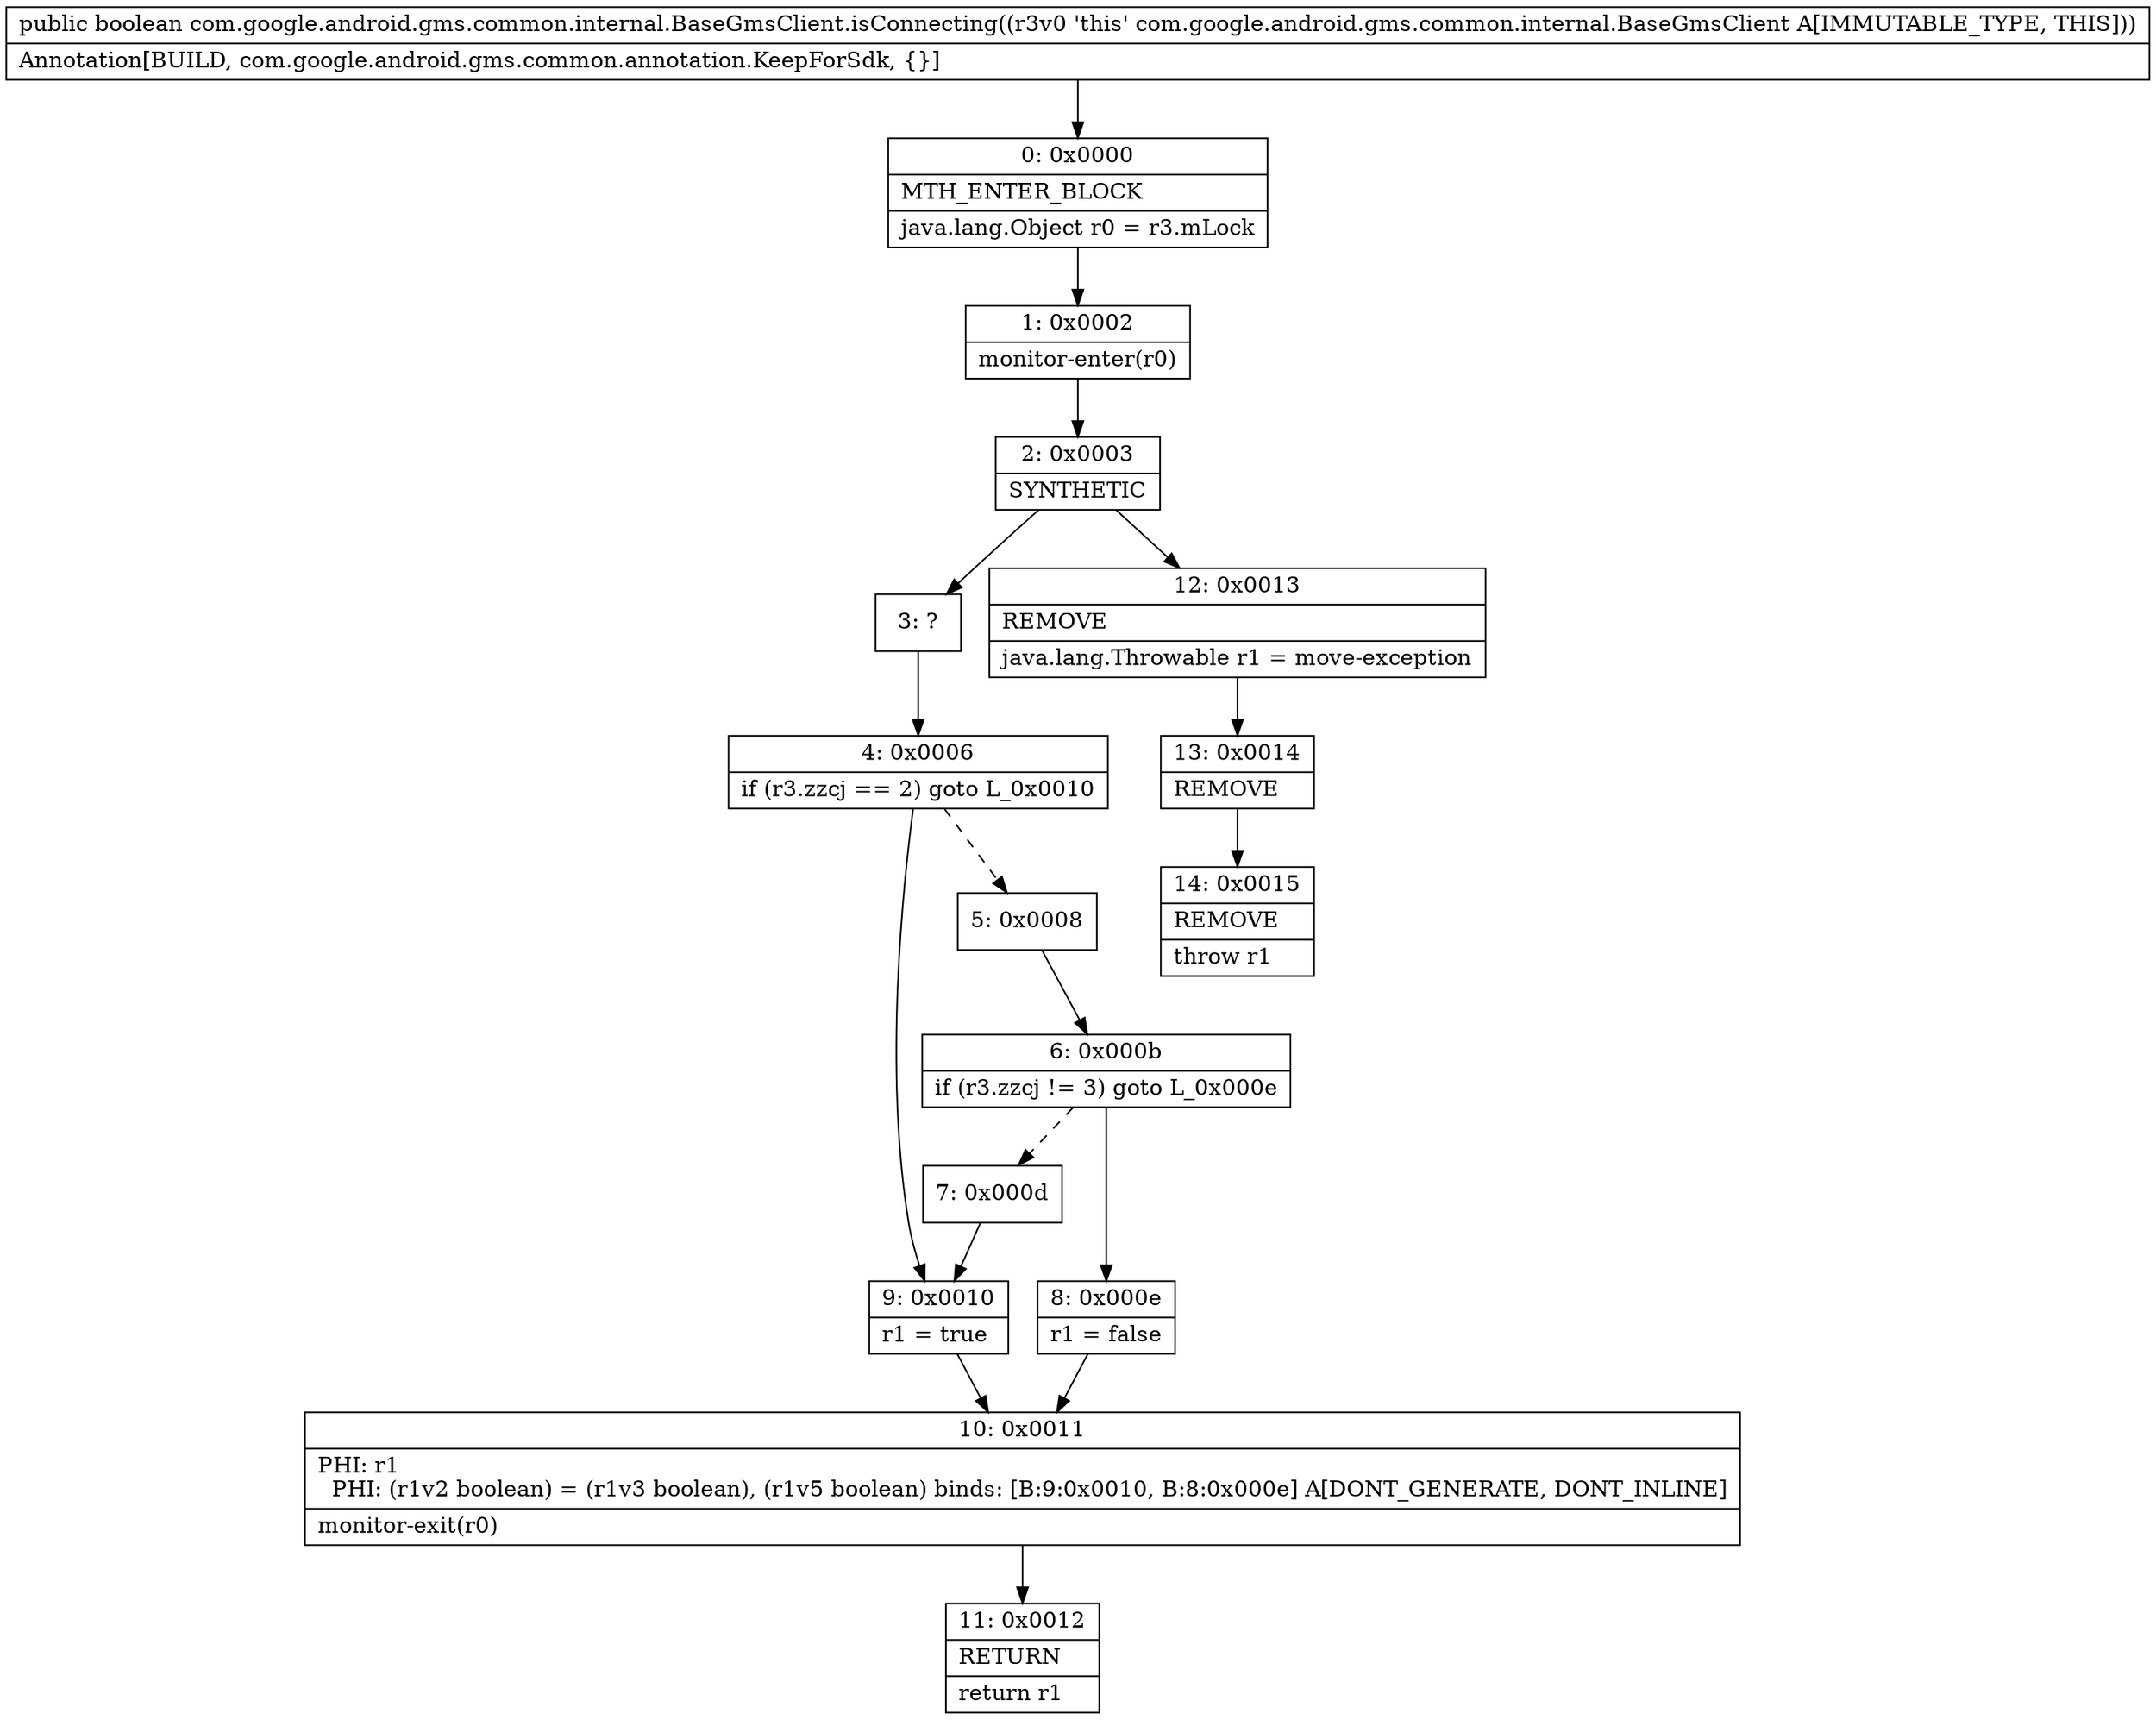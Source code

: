 digraph "CFG forcom.google.android.gms.common.internal.BaseGmsClient.isConnecting()Z" {
Node_0 [shape=record,label="{0\:\ 0x0000|MTH_ENTER_BLOCK\l|java.lang.Object r0 = r3.mLock\l}"];
Node_1 [shape=record,label="{1\:\ 0x0002|monitor\-enter(r0)\l}"];
Node_2 [shape=record,label="{2\:\ 0x0003|SYNTHETIC\l}"];
Node_3 [shape=record,label="{3\:\ ?}"];
Node_4 [shape=record,label="{4\:\ 0x0006|if (r3.zzcj == 2) goto L_0x0010\l}"];
Node_5 [shape=record,label="{5\:\ 0x0008}"];
Node_6 [shape=record,label="{6\:\ 0x000b|if (r3.zzcj != 3) goto L_0x000e\l}"];
Node_7 [shape=record,label="{7\:\ 0x000d}"];
Node_8 [shape=record,label="{8\:\ 0x000e|r1 = false\l}"];
Node_9 [shape=record,label="{9\:\ 0x0010|r1 = true\l}"];
Node_10 [shape=record,label="{10\:\ 0x0011|PHI: r1 \l  PHI: (r1v2 boolean) = (r1v3 boolean), (r1v5 boolean) binds: [B:9:0x0010, B:8:0x000e] A[DONT_GENERATE, DONT_INLINE]\l|monitor\-exit(r0)\l}"];
Node_11 [shape=record,label="{11\:\ 0x0012|RETURN\l|return r1\l}"];
Node_12 [shape=record,label="{12\:\ 0x0013|REMOVE\l|java.lang.Throwable r1 = move\-exception\l}"];
Node_13 [shape=record,label="{13\:\ 0x0014|REMOVE\l}"];
Node_14 [shape=record,label="{14\:\ 0x0015|REMOVE\l|throw r1\l}"];
MethodNode[shape=record,label="{public boolean com.google.android.gms.common.internal.BaseGmsClient.isConnecting((r3v0 'this' com.google.android.gms.common.internal.BaseGmsClient A[IMMUTABLE_TYPE, THIS]))  | Annotation[BUILD, com.google.android.gms.common.annotation.KeepForSdk, \{\}]\l}"];
MethodNode -> Node_0;
Node_0 -> Node_1;
Node_1 -> Node_2;
Node_2 -> Node_3;
Node_2 -> Node_12;
Node_3 -> Node_4;
Node_4 -> Node_5[style=dashed];
Node_4 -> Node_9;
Node_5 -> Node_6;
Node_6 -> Node_7[style=dashed];
Node_6 -> Node_8;
Node_7 -> Node_9;
Node_8 -> Node_10;
Node_9 -> Node_10;
Node_10 -> Node_11;
Node_12 -> Node_13;
Node_13 -> Node_14;
}

